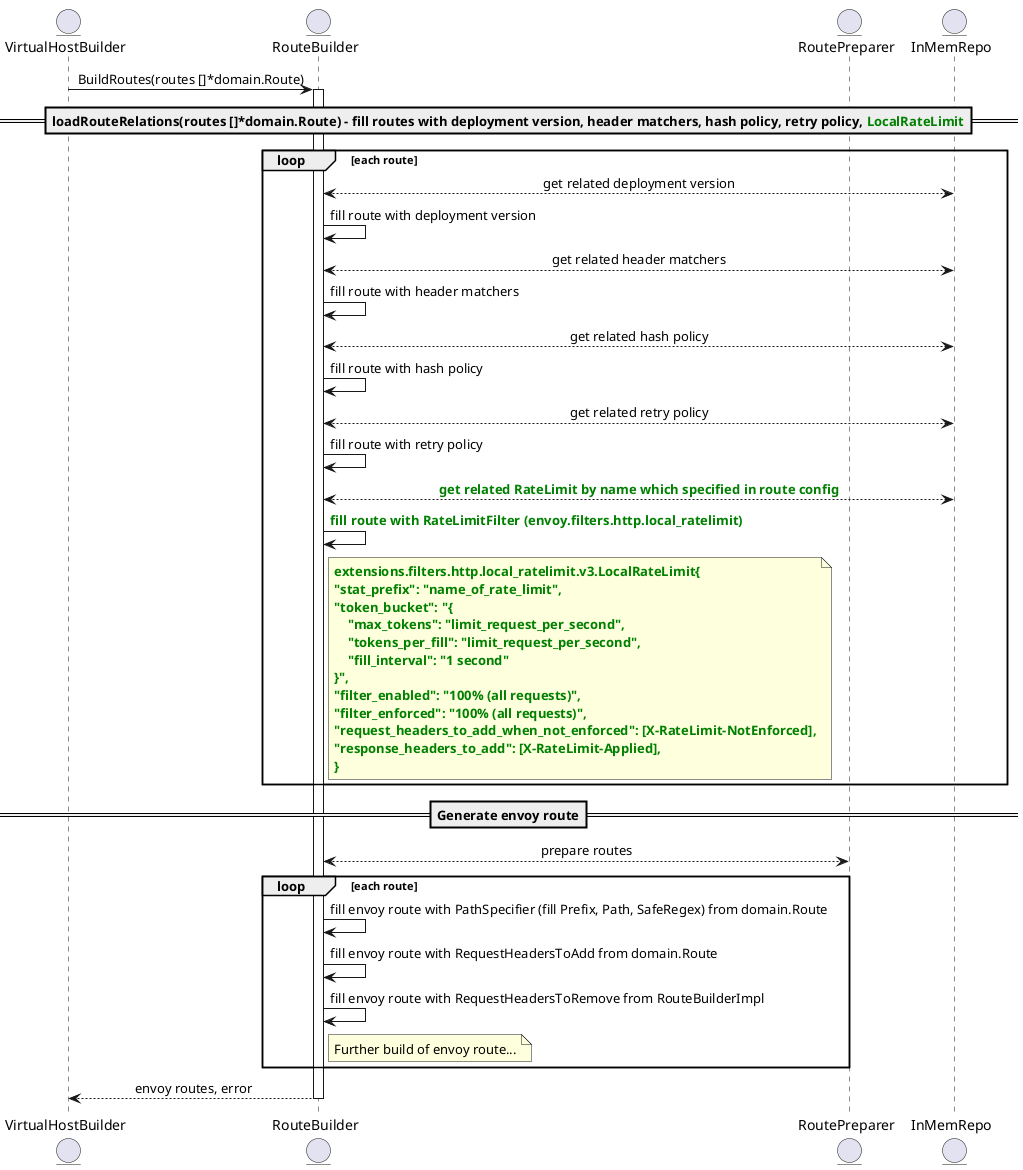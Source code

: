 @startuml

skinparam sequenceMessageAlign center

entity VirtualHostBuilder
entity RouteBuilder
entity RoutePreparer
entity InMemRepo

VirtualHostBuilder -> RouteBuilder : BuildRoutes(routes []*domain.Route)
activate RouteBuilder
    ==loadRouteRelations(routes []*domain.Route) - fill routes with deployment version, header matchers, hash policy, retry policy, <color GREEN>**LocalRateLimit**</color>==
    loop each route
        RouteBuilder <--> InMemRepo : get related deployment version
        RouteBuilder -> RouteBuilder : fill route with deployment version
        RouteBuilder <--> InMemRepo : get related header matchers
        RouteBuilder -> RouteBuilder : fill route with header matchers
        RouteBuilder <--> InMemRepo : get related hash policy
        RouteBuilder -> RouteBuilder : fill route with hash policy
        RouteBuilder <--> InMemRepo : get related retry policy
        RouteBuilder -> RouteBuilder : fill route with retry policy

        RouteBuilder <--> InMemRepo : <color GREEN>**get related RateLimit by name which specified in route config**</color>
        RouteBuilder -> RouteBuilder : <color GREEN>**fill route with RateLimitFilter (envoy.filters.http.local_ratelimit)**</color>
        note right RouteBuilder
            <color GREEN>**extensions.filters.http.local_ratelimit.v3.LocalRateLimit{**</color>
            <color GREEN>**"stat_prefix": "name_of_rate_limit",**</color>
            <color GREEN>**"token_bucket": "{**</color>
                <color GREEN>**"max_tokens": "limit_request_per_second", **</color>
                <color GREEN>**"tokens_per_fill": "limit_request_per_second", **</color>
                <color GREEN>**"fill_interval": "1 second"**</color>
            <color GREEN>**}",**</color>
            <color GREEN>**"filter_enabled": "100% (all requests)",**</color>
            <color GREEN>**"filter_enforced": "100% (all requests)",**</color>
            <color GREEN>**"request_headers_to_add_when_not_enforced": [X-RateLimit-NotEnforced],**</color>
            <color GREEN>**"response_headers_to_add": [X-RateLimit-Applied],**</color>
            <color GREEN>**} **</color>
        end note
    end

    ==Generate envoy route==
    RouteBuilder <--> RoutePreparer : prepare routes
    loop each route
        RouteBuilder -> RouteBuilder : fill envoy route with PathSpecifier (fill Prefix, Path, SafeRegex) from domain.Route
        RouteBuilder -> RouteBuilder : fill envoy route with RequestHeadersToAdd from domain.Route
        RouteBuilder -> RouteBuilder : fill envoy route with RequestHeadersToRemove from RouteBuilderImpl

        note right RouteBuilder
            Further build of envoy route...
        end note

'        alt if route has same origin <color RED> ????</color>
'
'        end
    end

VirtualHostBuilder <-- RouteBuilder : envoy routes, error

deactivate RouteBuilder

@enduml
